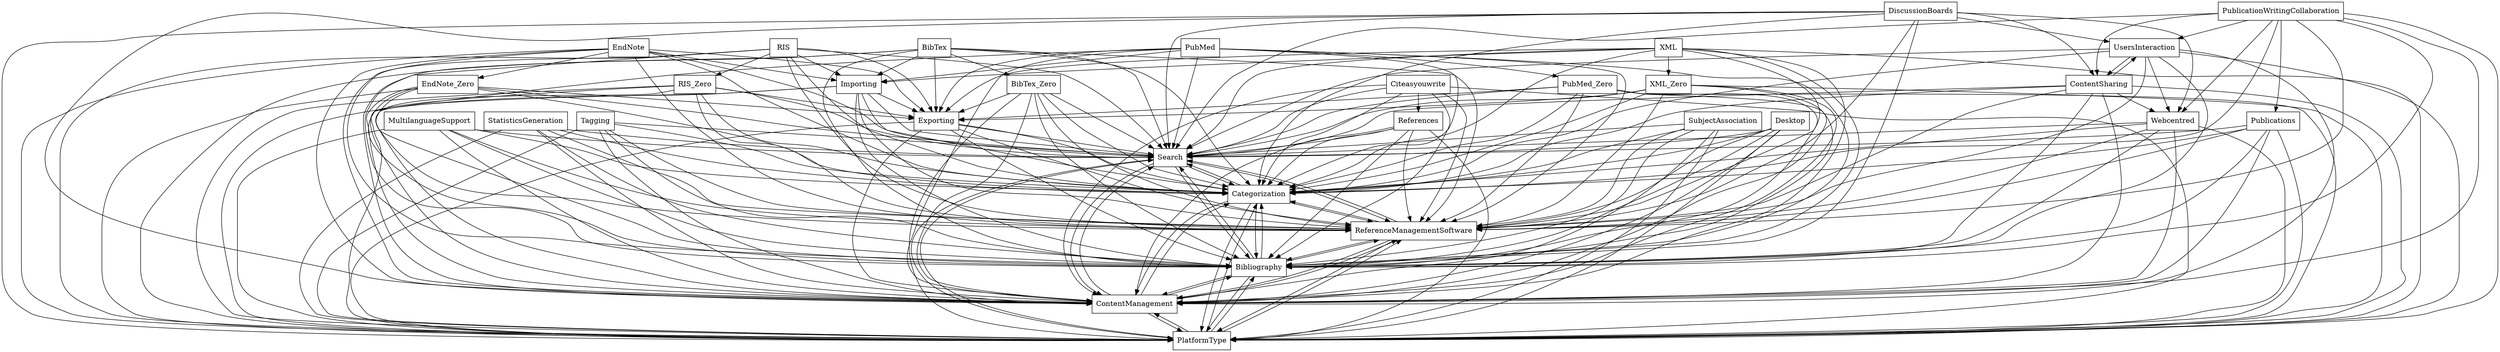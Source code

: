 digraph{
graph [rankdir=TB];
node [shape=box];
edge [arrowhead=normal];
0[label="Search",]
1[label="Categorization",]
2[label="UsersInteraction",]
3[label="PlatformType",]
4[label="DiscussionBoards",]
5[label="ContentManagement",]
6[label="MultilanguageSupport",]
7[label="RIS_Zero",]
8[label="Citeasyouwrite",]
9[label="StatisticsGeneration",]
10[label="References",]
11[label="RIS",]
12[label="Webcentred",]
13[label="Tagging",]
14[label="Importing",]
15[label="Desktop",]
16[label="PubMed_Zero",]
17[label="SubjectAssociation",]
18[label="EndNote",]
19[label="Exporting",]
20[label="BibTex_Zero",]
21[label="Publications",]
22[label="PublicationWritingCollaboration",]
23[label="PubMed",]
24[label="Bibliography",]
25[label="ContentSharing",]
26[label="BibTex",]
27[label="XML",]
28[label="EndNote_Zero",]
29[label="XML_Zero",]
30[label="ReferenceManagementSoftware",]
0->1[label="",]
0->3[label="",]
0->5[label="",]
0->24[label="",]
0->30[label="",]
1->0[label="",]
1->3[label="",]
1->5[label="",]
1->24[label="",]
1->30[label="",]
2->0[label="",]
2->1[label="",]
2->3[label="",]
2->5[label="",]
2->12[label="",]
2->24[label="",]
2->25[label="",]
2->30[label="",]
3->0[label="",]
3->1[label="",]
3->5[label="",]
3->24[label="",]
3->30[label="",]
4->0[label="",]
4->1[label="",]
4->2[label="",]
4->3[label="",]
4->5[label="",]
4->12[label="",]
4->24[label="",]
4->25[label="",]
4->30[label="",]
5->0[label="",]
5->1[label="",]
5->3[label="",]
5->24[label="",]
5->30[label="",]
6->0[label="",]
6->1[label="",]
6->3[label="",]
6->5[label="",]
6->24[label="",]
6->30[label="",]
7->0[label="",]
7->1[label="",]
7->3[label="",]
7->5[label="",]
7->19[label="",]
7->24[label="",]
7->30[label="",]
8->0[label="",]
8->1[label="",]
8->3[label="",]
8->5[label="",]
8->10[label="",]
8->24[label="",]
8->30[label="",]
9->0[label="",]
9->1[label="",]
9->3[label="",]
9->5[label="",]
9->24[label="",]
9->30[label="",]
10->0[label="",]
10->1[label="",]
10->3[label="",]
10->5[label="",]
10->24[label="",]
10->30[label="",]
11->0[label="",]
11->1[label="",]
11->3[label="",]
11->5[label="",]
11->7[label="",]
11->14[label="",]
11->19[label="",]
11->24[label="",]
11->30[label="",]
12->0[label="",]
12->1[label="",]
12->3[label="",]
12->5[label="",]
12->24[label="",]
12->30[label="",]
13->0[label="",]
13->1[label="",]
13->3[label="",]
13->5[label="",]
13->24[label="",]
13->30[label="",]
14->0[label="",]
14->1[label="",]
14->3[label="",]
14->5[label="",]
14->19[label="",]
14->24[label="",]
14->30[label="",]
15->0[label="",]
15->1[label="",]
15->3[label="",]
15->5[label="",]
15->24[label="",]
15->30[label="",]
16->0[label="",]
16->1[label="",]
16->3[label="",]
16->5[label="",]
16->19[label="",]
16->24[label="",]
16->30[label="",]
17->0[label="",]
17->1[label="",]
17->3[label="",]
17->5[label="",]
17->24[label="",]
17->30[label="",]
18->0[label="",]
18->1[label="",]
18->3[label="",]
18->5[label="",]
18->14[label="",]
18->19[label="",]
18->24[label="",]
18->28[label="",]
18->30[label="",]
19->0[label="",]
19->1[label="",]
19->3[label="",]
19->5[label="",]
19->24[label="",]
19->30[label="",]
20->0[label="",]
20->1[label="",]
20->3[label="",]
20->5[label="",]
20->19[label="",]
20->24[label="",]
20->30[label="",]
21->0[label="",]
21->1[label="",]
21->3[label="",]
21->5[label="",]
21->24[label="",]
21->30[label="",]
22->0[label="",]
22->1[label="",]
22->2[label="",]
22->3[label="",]
22->5[label="",]
22->12[label="",]
22->21[label="",]
22->24[label="",]
22->25[label="",]
22->30[label="",]
23->0[label="",]
23->1[label="",]
23->3[label="",]
23->5[label="",]
23->14[label="",]
23->16[label="",]
23->19[label="",]
23->24[label="",]
23->30[label="",]
24->0[label="",]
24->1[label="",]
24->3[label="",]
24->5[label="",]
24->30[label="",]
25->0[label="",]
25->1[label="",]
25->2[label="",]
25->3[label="",]
25->5[label="",]
25->12[label="",]
25->24[label="",]
25->30[label="",]
26->0[label="",]
26->1[label="",]
26->3[label="",]
26->5[label="",]
26->14[label="",]
26->19[label="",]
26->20[label="",]
26->24[label="",]
26->30[label="",]
27->0[label="",]
27->1[label="",]
27->3[label="",]
27->5[label="",]
27->14[label="",]
27->19[label="",]
27->24[label="",]
27->29[label="",]
27->30[label="",]
28->0[label="",]
28->1[label="",]
28->3[label="",]
28->5[label="",]
28->19[label="",]
28->24[label="",]
28->30[label="",]
29->0[label="",]
29->1[label="",]
29->3[label="",]
29->5[label="",]
29->19[label="",]
29->24[label="",]
29->30[label="",]
30->0[label="",]
30->1[label="",]
30->3[label="",]
30->5[label="",]
30->24[label="",]
}
